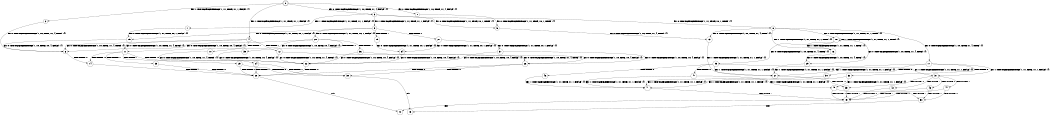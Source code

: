 digraph BCG {
size = "7, 10.5";
center = TRUE;
node [shape = circle];
0 [peripheries = 2];
0 -> 1 [label = "EX !0 !ATOMIC_EXCH_BRANCH (1, +0, TRUE, +1, 4, FALSE) !{}"];
0 -> 2 [label = "EX !1 !ATOMIC_EXCH_BRANCH (1, +1, TRUE, +1, 1, FALSE) !{}"];
0 -> 3 [label = "EX !0 !ATOMIC_EXCH_BRANCH (1, +0, TRUE, +1, 4, FALSE) !{}"];
0 -> 4 [label = "EX !1 !ATOMIC_EXCH_BRANCH (1, +1, TRUE, +1, 1, FALSE) !{}"];
1 -> 5 [label = "EX !0 !ATOMIC_EXCH_BRANCH (1, +1, TRUE, +0, 1, TRUE) !{}"];
2 -> 6 [label = "EX !0 !ATOMIC_EXCH_BRANCH (1, +0, TRUE, +1, 4, TRUE) !{}"];
3 -> 5 [label = "EX !0 !ATOMIC_EXCH_BRANCH (1, +1, TRUE, +0, 1, TRUE) !{}"];
3 -> 7 [label = "EX !1 !ATOMIC_EXCH_BRANCH (1, +1, TRUE, +1, 1, FALSE) !{}"];
3 -> 8 [label = "EX !0 !ATOMIC_EXCH_BRANCH (1, +1, TRUE, +0, 1, TRUE) !{}"];
3 -> 9 [label = "EX !1 !ATOMIC_EXCH_BRANCH (1, +1, TRUE, +1, 1, FALSE) !{}"];
4 -> 6 [label = "EX !0 !ATOMIC_EXCH_BRANCH (1, +0, TRUE, +1, 4, TRUE) !{}"];
4 -> 10 [label = "TERMINATE !1"];
4 -> 11 [label = "EX !0 !ATOMIC_EXCH_BRANCH (1, +0, TRUE, +1, 4, TRUE) !{}"];
4 -> 12 [label = "TERMINATE !1"];
5 -> 13 [label = "EX !0 !ATOMIC_EXCH_BRANCH (1, +0, TRUE, +1, 4, TRUE) !{}"];
6 -> 14 [label = "TERMINATE !0"];
7 -> 15 [label = "EX !0 !ATOMIC_EXCH_BRANCH (1, +1, TRUE, +0, 1, FALSE) !{}"];
8 -> 13 [label = "EX !0 !ATOMIC_EXCH_BRANCH (1, +0, TRUE, +1, 4, TRUE) !{}"];
8 -> 16 [label = "EX !1 !ATOMIC_EXCH_BRANCH (1, +1, TRUE, +1, 1, TRUE) !{}"];
8 -> 17 [label = "EX !0 !ATOMIC_EXCH_BRANCH (1, +0, TRUE, +1, 4, TRUE) !{}"];
8 -> 18 [label = "EX !1 !ATOMIC_EXCH_BRANCH (1, +1, TRUE, +1, 1, TRUE) !{}"];
9 -> 15 [label = "EX !0 !ATOMIC_EXCH_BRANCH (1, +1, TRUE, +0, 1, FALSE) !{}"];
9 -> 19 [label = "TERMINATE !1"];
9 -> 20 [label = "EX !0 !ATOMIC_EXCH_BRANCH (1, +1, TRUE, +0, 1, FALSE) !{}"];
9 -> 21 [label = "TERMINATE !1"];
10 -> 22 [label = "EX !0 !ATOMIC_EXCH_BRANCH (1, +0, TRUE, +1, 4, TRUE) !{}"];
11 -> 14 [label = "TERMINATE !0"];
11 -> 23 [label = "TERMINATE !1"];
11 -> 24 [label = "TERMINATE !0"];
11 -> 25 [label = "TERMINATE !1"];
12 -> 22 [label = "EX !0 !ATOMIC_EXCH_BRANCH (1, +0, TRUE, +1, 4, TRUE) !{}"];
12 -> 26 [label = "EX !0 !ATOMIC_EXCH_BRANCH (1, +0, TRUE, +1, 4, TRUE) !{}"];
13 -> 27 [label = "EX !1 !ATOMIC_EXCH_BRANCH (1, +1, TRUE, +1, 1, FALSE) !{}"];
14 -> 28 [label = "TERMINATE !1"];
15 -> 6 [label = "EX !0 !ATOMIC_EXCH_BRANCH (1, +0, TRUE, +0, 4, FALSE) !{}"];
16 -> 29 [label = "EX !0 !ATOMIC_EXCH_BRANCH (1, +0, TRUE, +1, 4, TRUE) !{}"];
17 -> 27 [label = "EX !1 !ATOMIC_EXCH_BRANCH (1, +1, TRUE, +1, 1, FALSE) !{}"];
17 -> 30 [label = "TERMINATE !0"];
17 -> 31 [label = "EX !1 !ATOMIC_EXCH_BRANCH (1, +1, TRUE, +1, 1, FALSE) !{}"];
17 -> 32 [label = "TERMINATE !0"];
18 -> 29 [label = "EX !0 !ATOMIC_EXCH_BRANCH (1, +0, TRUE, +1, 4, TRUE) !{}"];
18 -> 16 [label = "EX !1 !ATOMIC_EXCH_BRANCH (1, +1, TRUE, +1, 1, TRUE) !{}"];
18 -> 33 [label = "EX !0 !ATOMIC_EXCH_BRANCH (1, +0, TRUE, +1, 4, TRUE) !{}"];
18 -> 18 [label = "EX !1 !ATOMIC_EXCH_BRANCH (1, +1, TRUE, +1, 1, TRUE) !{}"];
19 -> 34 [label = "EX !0 !ATOMIC_EXCH_BRANCH (1, +1, TRUE, +0, 1, FALSE) !{}"];
20 -> 6 [label = "EX !0 !ATOMIC_EXCH_BRANCH (1, +0, TRUE, +0, 4, FALSE) !{}"];
20 -> 35 [label = "TERMINATE !1"];
20 -> 11 [label = "EX !0 !ATOMIC_EXCH_BRANCH (1, +0, TRUE, +0, 4, FALSE) !{}"];
20 -> 36 [label = "TERMINATE !1"];
21 -> 34 [label = "EX !0 !ATOMIC_EXCH_BRANCH (1, +1, TRUE, +0, 1, FALSE) !{}"];
21 -> 37 [label = "EX !0 !ATOMIC_EXCH_BRANCH (1, +1, TRUE, +0, 1, FALSE) !{}"];
22 -> 28 [label = "TERMINATE !0"];
23 -> 28 [label = "TERMINATE !0"];
24 -> 28 [label = "TERMINATE !1"];
24 -> 38 [label = "TERMINATE !1"];
25 -> 28 [label = "TERMINATE !0"];
25 -> 38 [label = "TERMINATE !0"];
26 -> 28 [label = "TERMINATE !0"];
26 -> 38 [label = "TERMINATE !0"];
27 -> 39 [label = "TERMINATE !0"];
28 -> 40 [label = "exit"];
29 -> 27 [label = "EX !1 !ATOMIC_EXCH_BRANCH (1, +1, TRUE, +1, 1, FALSE) !{}"];
30 -> 41 [label = "EX !1 !ATOMIC_EXCH_BRANCH (1, +1, TRUE, +1, 1, FALSE) !{}"];
31 -> 39 [label = "TERMINATE !0"];
31 -> 42 [label = "TERMINATE !1"];
31 -> 43 [label = "TERMINATE !0"];
31 -> 44 [label = "TERMINATE !1"];
32 -> 41 [label = "EX !1 !ATOMIC_EXCH_BRANCH (1, +1, TRUE, +1, 1, FALSE) !{}"];
32 -> 45 [label = "EX !1 !ATOMIC_EXCH_BRANCH (1, +1, TRUE, +1, 1, FALSE) !{}"];
33 -> 27 [label = "EX !1 !ATOMIC_EXCH_BRANCH (1, +1, TRUE, +1, 1, FALSE) !{}"];
33 -> 46 [label = "TERMINATE !0"];
33 -> 31 [label = "EX !1 !ATOMIC_EXCH_BRANCH (1, +1, TRUE, +1, 1, FALSE) !{}"];
33 -> 47 [label = "TERMINATE !0"];
34 -> 22 [label = "EX !0 !ATOMIC_EXCH_BRANCH (1, +0, TRUE, +0, 4, FALSE) !{}"];
35 -> 22 [label = "EX !0 !ATOMIC_EXCH_BRANCH (1, +0, TRUE, +0, 4, FALSE) !{}"];
36 -> 22 [label = "EX !0 !ATOMIC_EXCH_BRANCH (1, +0, TRUE, +0, 4, FALSE) !{}"];
36 -> 26 [label = "EX !0 !ATOMIC_EXCH_BRANCH (1, +0, TRUE, +0, 4, FALSE) !{}"];
37 -> 22 [label = "EX !0 !ATOMIC_EXCH_BRANCH (1, +0, TRUE, +0, 4, FALSE) !{}"];
37 -> 26 [label = "EX !0 !ATOMIC_EXCH_BRANCH (1, +0, TRUE, +0, 4, FALSE) !{}"];
38 -> 48 [label = "exit"];
39 -> 49 [label = "TERMINATE !1"];
41 -> 49 [label = "TERMINATE !1"];
42 -> 49 [label = "TERMINATE !0"];
43 -> 49 [label = "TERMINATE !1"];
43 -> 50 [label = "TERMINATE !1"];
44 -> 49 [label = "TERMINATE !0"];
44 -> 50 [label = "TERMINATE !0"];
45 -> 49 [label = "TERMINATE !1"];
45 -> 50 [label = "TERMINATE !1"];
46 -> 41 [label = "EX !1 !ATOMIC_EXCH_BRANCH (1, +1, TRUE, +1, 1, FALSE) !{}"];
47 -> 41 [label = "EX !1 !ATOMIC_EXCH_BRANCH (1, +1, TRUE, +1, 1, FALSE) !{}"];
47 -> 45 [label = "EX !1 !ATOMIC_EXCH_BRANCH (1, +1, TRUE, +1, 1, FALSE) !{}"];
49 -> 40 [label = "exit"];
50 -> 48 [label = "exit"];
}
